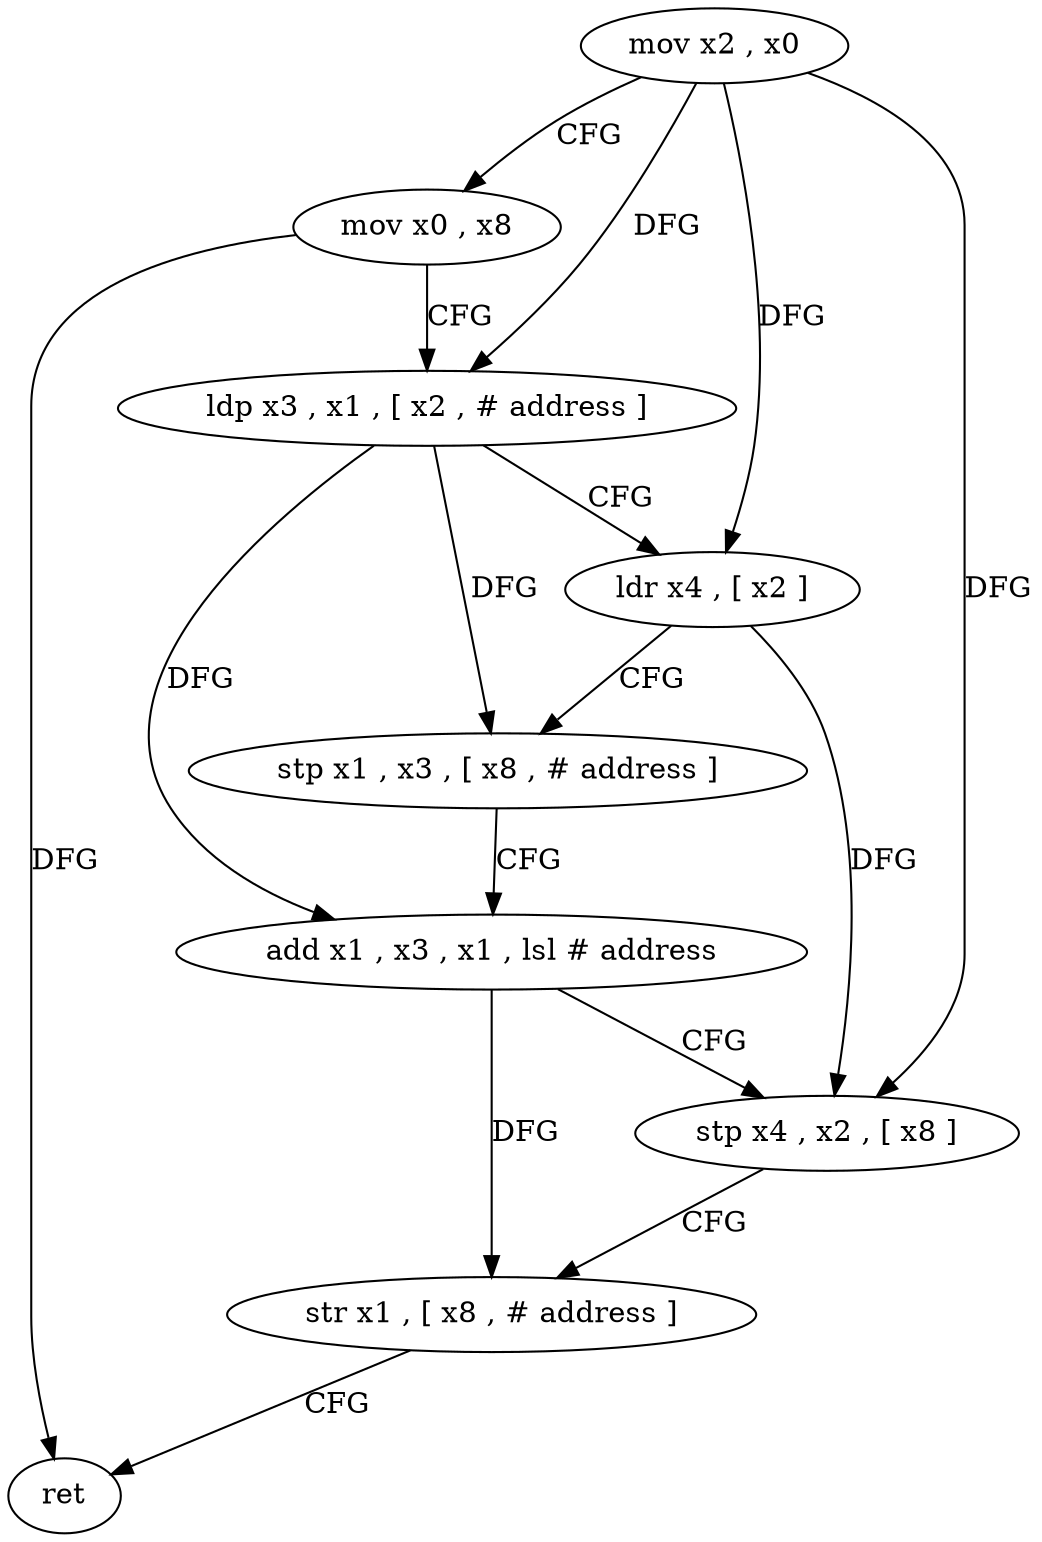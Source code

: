 digraph "func" {
"149872" [label = "mov x2 , x0" ]
"149876" [label = "mov x0 , x8" ]
"149880" [label = "ldp x3 , x1 , [ x2 , # address ]" ]
"149884" [label = "ldr x4 , [ x2 ]" ]
"149888" [label = "stp x1 , x3 , [ x8 , # address ]" ]
"149892" [label = "add x1 , x3 , x1 , lsl # address" ]
"149896" [label = "stp x4 , x2 , [ x8 ]" ]
"149900" [label = "str x1 , [ x8 , # address ]" ]
"149904" [label = "ret" ]
"149872" -> "149876" [ label = "CFG" ]
"149872" -> "149880" [ label = "DFG" ]
"149872" -> "149884" [ label = "DFG" ]
"149872" -> "149896" [ label = "DFG" ]
"149876" -> "149880" [ label = "CFG" ]
"149876" -> "149904" [ label = "DFG" ]
"149880" -> "149884" [ label = "CFG" ]
"149880" -> "149888" [ label = "DFG" ]
"149880" -> "149892" [ label = "DFG" ]
"149884" -> "149888" [ label = "CFG" ]
"149884" -> "149896" [ label = "DFG" ]
"149888" -> "149892" [ label = "CFG" ]
"149892" -> "149896" [ label = "CFG" ]
"149892" -> "149900" [ label = "DFG" ]
"149896" -> "149900" [ label = "CFG" ]
"149900" -> "149904" [ label = "CFG" ]
}
